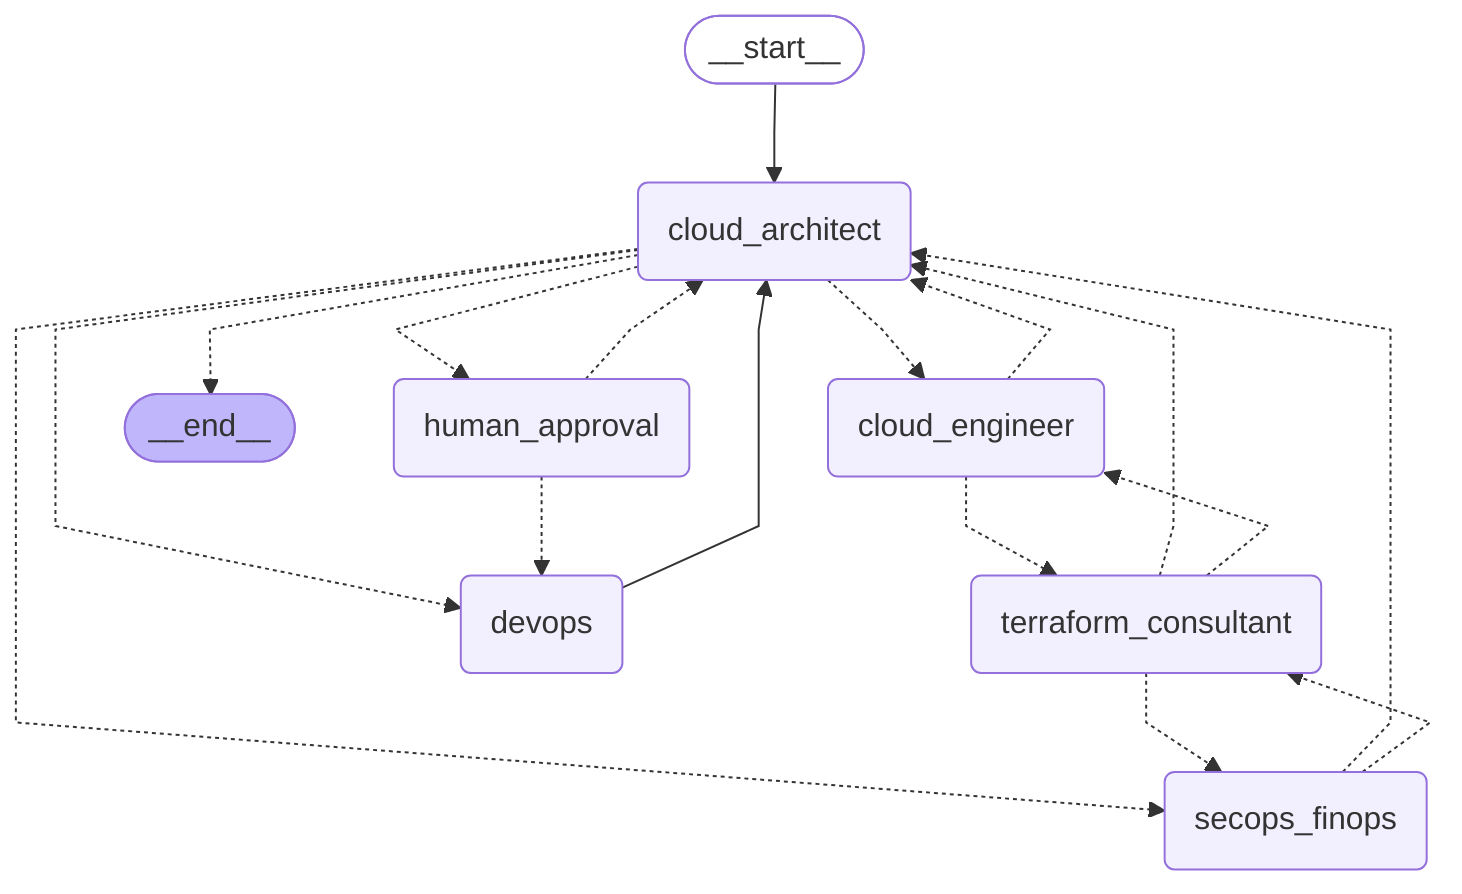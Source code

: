 ---
config:
  flowchart:
    curve: linear
---
graph TD;
	__start__([<p>__start__</p>]):::first
	cloud_architect(cloud_architect)
	cloud_engineer(cloud_engineer)
	terraform_consultant(terraform_consultant)
	secops_finops(secops_finops)
	devops(devops)
	human_approval(human_approval)
	__end__([<p>__end__</p>]):::last
	__start__ --> cloud_architect;
	cloud_architect -.-> __end__;
	cloud_architect -.-> cloud_engineer;
	cloud_architect -.-> devops;
	cloud_architect -.-> human_approval;
	cloud_architect -.-> secops_finops;
	cloud_engineer -.-> cloud_architect;
	cloud_engineer -.-> terraform_consultant;
	devops --> cloud_architect;
	human_approval -.-> cloud_architect;
	human_approval -.-> devops;
	secops_finops -.-> cloud_architect;
	secops_finops -.-> terraform_consultant;
	terraform_consultant -.-> cloud_architect;
	terraform_consultant -.-> cloud_engineer;
	terraform_consultant -.-> secops_finops;
	classDef default fill:#f2f0ff,line-height:1.2
	classDef first fill-opacity:0
	classDef last fill:#bfb6fc